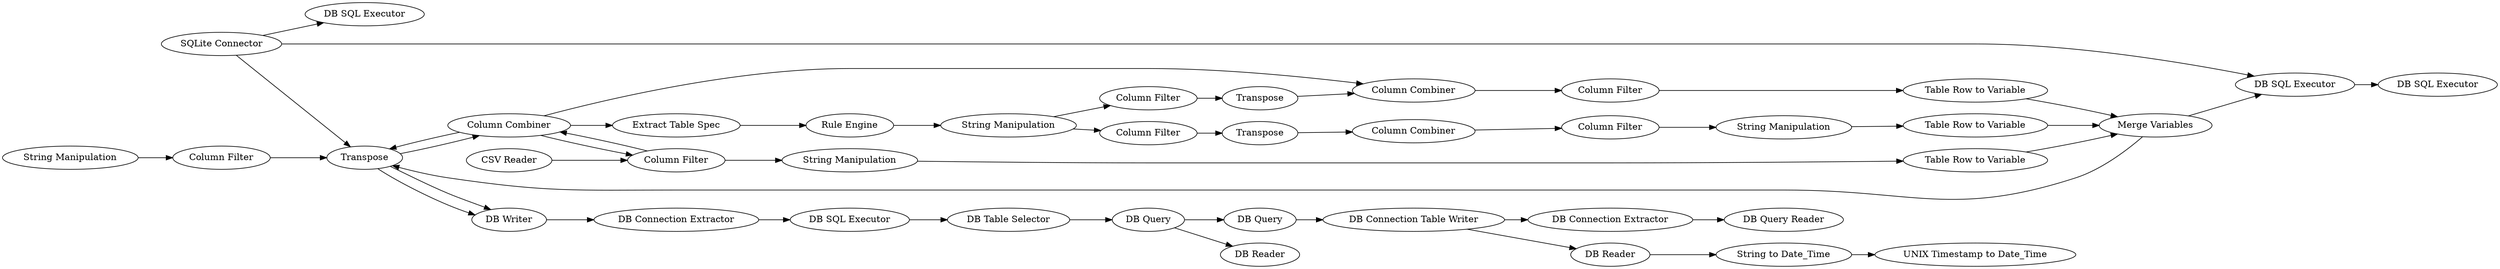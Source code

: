 digraph {
	47 [label="DB Table Selector"]
	440 [label="DB SQL Executor"]
	464 [label="SQLite Connector"]
	466 [label="CSV Reader"]
	1860 [label="DB SQL Executor"]
	1865 [label="DB Writer"]
	1878 [label="DB Query Reader"]
	1881 [label="DB Table Creator"]
	1882 [label="String To Number _PMML_"]
	1883 [label="String Manipulation"]
	1886 [label="Table Writer"]
	1919 [label="DB Reader"]
	2237 [label="Extract Table Spec"]
	2238 [label="Rule Engine"]
	426 [label="Column Combiner"]
	430 [label="Column Filter"]
	1613 [label="String Manipulation"]
	1869 [label="String Manipulation"]
	1870 [label="Column Filter"]
	1871 [label=Transpose]
	1873 [label="Table Row to Variable"]
	1879 [label="String Manipulation"]
	1880 [label="Column Filter"]
	1881 [label=Transpose]
	1882 [label="Column Combiner"]
	1883 [label="Column Filter"]
	1884 [label="String Manipulation"]
	1885 [label="Table Row to Variable"]
	1886 [label="Column Combiner"]
	1887 [label="Column Filter"]
	1888 [label=Transpose]
	1889 [label="Column Filter"]
	2587 [label="Merge Variables"]
	2588 [label="Table Row to Variable"]
	2727 [label="DB SQL Executor"]
	2728 [label="DB Connection Extractor"]
	2729 [label="DB Connection Table Writer"]
	2730 [label="DB Query"]
	2733 [label="DB Connection Extractor"]
	2734 [label="DB Reader"]
	2735 [label="DB Query"]
	2736 [label="DB SQL Executor"]
	2737 [label="String to Date_Time"]
	2738 [label="UNIX Timestamp to Date_Time"]
	426 -> 430
	430 -> 1613
	1613 -> 1873
	1869 -> 1870
	1869 -> 1889
	1870 -> 1871
	1871 -> 426
	1873 -> 2587
	1879 -> 1880
	1880 -> 1881
	1881 -> 1882
	1882 -> 1883
	1883 -> 1884
	1884 -> 1885
	1885 -> 2587
	1886 -> 1887
	1887 -> 2588
	1888 -> 1886
	1889 -> 1888
	2588 -> 2587
	47 -> 2730
	440 -> 1860
	464 -> 1881
	464 -> 2736
	464 -> 440
	466 -> 1883
	1865 -> 2728
	1881 -> 1865
	1881 -> 1865
	1882 -> 1881
	1882 -> 1886
	1882 -> 2237
	1883 -> 1882
	1919 -> 2737
	2237 -> 2238
	2238 -> 1869
	2587 -> 1881
	2587 -> 440
	2727 -> 47
	2728 -> 2727
	2729 -> 2733
	2729 -> 1919
	2730 -> 2734
	2730 -> 2735
	2733 -> 1878
	2735 -> 2729
	2737 -> 2738
	rankdir=LR
}
